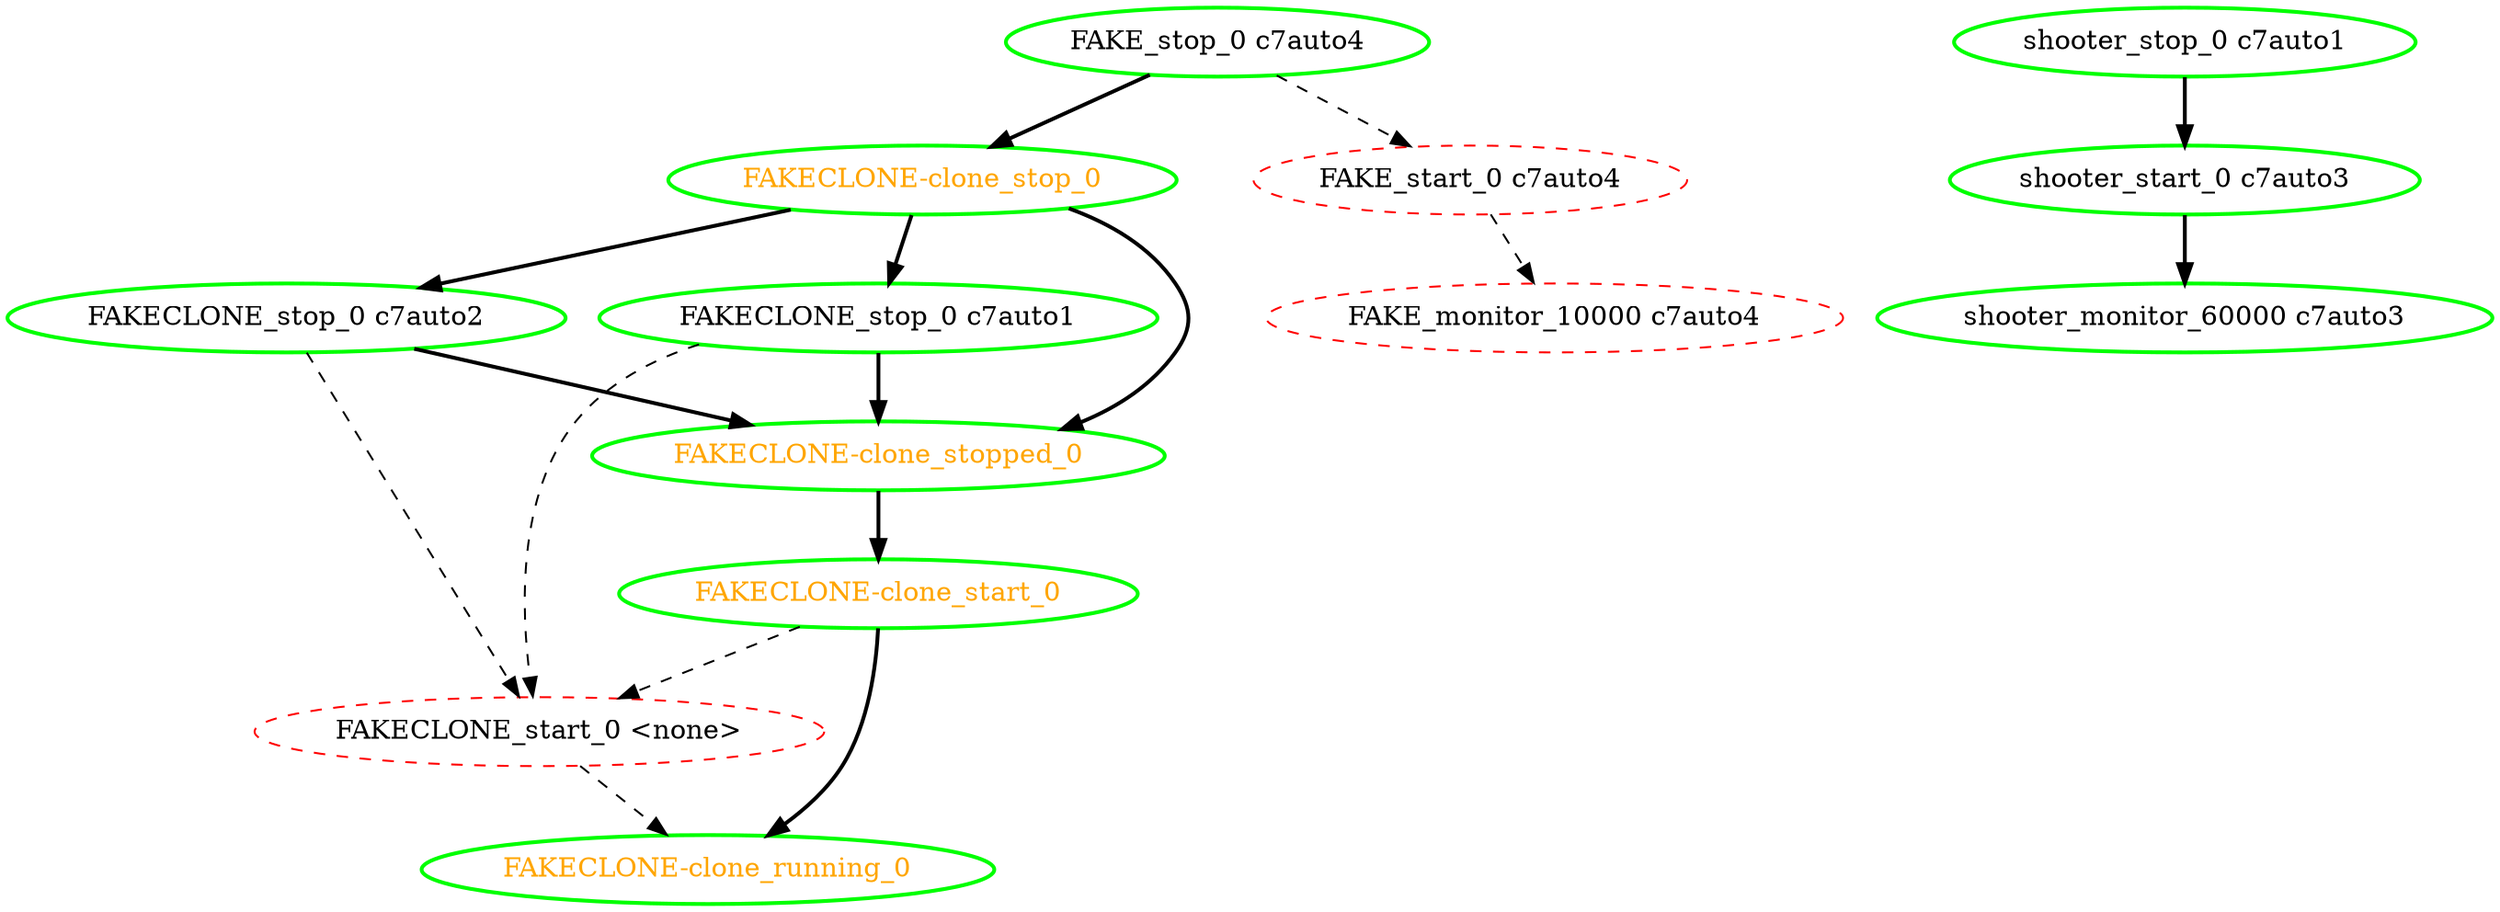  digraph "g" {
"FAKECLONE-clone_running_0" [ style=bold color="green" fontcolor="orange"]
"FAKECLONE-clone_start_0" -> "FAKECLONE-clone_running_0" [ style = bold]
"FAKECLONE-clone_start_0" -> "FAKECLONE_start_0 <none>" [ style = dashed]
"FAKECLONE-clone_start_0" [ style=bold color="green" fontcolor="orange"]
"FAKECLONE-clone_stop_0" -> "FAKECLONE-clone_stopped_0" [ style = bold]
"FAKECLONE-clone_stop_0" -> "FAKECLONE_stop_0 c7auto1" [ style = bold]
"FAKECLONE-clone_stop_0" -> "FAKECLONE_stop_0 c7auto2" [ style = bold]
"FAKECLONE-clone_stop_0" [ style=bold color="green" fontcolor="orange"]
"FAKECLONE-clone_stopped_0" -> "FAKECLONE-clone_start_0" [ style = bold]
"FAKECLONE-clone_stopped_0" [ style=bold color="green" fontcolor="orange"]
"FAKECLONE_start_0 <none>" -> "FAKECLONE-clone_running_0" [ style = dashed]
"FAKECLONE_start_0 <none>" [ style=dashed color="red" fontcolor="black"]
"FAKECLONE_stop_0 c7auto1" -> "FAKECLONE-clone_stopped_0" [ style = bold]
"FAKECLONE_stop_0 c7auto1" -> "FAKECLONE_start_0 <none>" [ style = dashed]
"FAKECLONE_stop_0 c7auto1" [ style=bold color="green" fontcolor="black"]
"FAKECLONE_stop_0 c7auto2" -> "FAKECLONE-clone_stopped_0" [ style = bold]
"FAKECLONE_stop_0 c7auto2" -> "FAKECLONE_start_0 <none>" [ style = dashed]
"FAKECLONE_stop_0 c7auto2" [ style=bold color="green" fontcolor="black"]
"FAKE_monitor_10000 c7auto4" [ style=dashed color="red" fontcolor="black"]
"FAKE_start_0 c7auto4" -> "FAKE_monitor_10000 c7auto4" [ style = dashed]
"FAKE_start_0 c7auto4" [ style=dashed color="red" fontcolor="black"]
"FAKE_stop_0 c7auto4" -> "FAKECLONE-clone_stop_0" [ style = bold]
"FAKE_stop_0 c7auto4" -> "FAKE_start_0 c7auto4" [ style = dashed]
"FAKE_stop_0 c7auto4" [ style=bold color="green" fontcolor="black"]
"shooter_monitor_60000 c7auto3" [ style=bold color="green" fontcolor="black"]
"shooter_start_0 c7auto3" -> "shooter_monitor_60000 c7auto3" [ style = bold]
"shooter_start_0 c7auto3" [ style=bold color="green" fontcolor="black"]
"shooter_stop_0 c7auto1" -> "shooter_start_0 c7auto3" [ style = bold]
"shooter_stop_0 c7auto1" [ style=bold color="green" fontcolor="black"]
}

